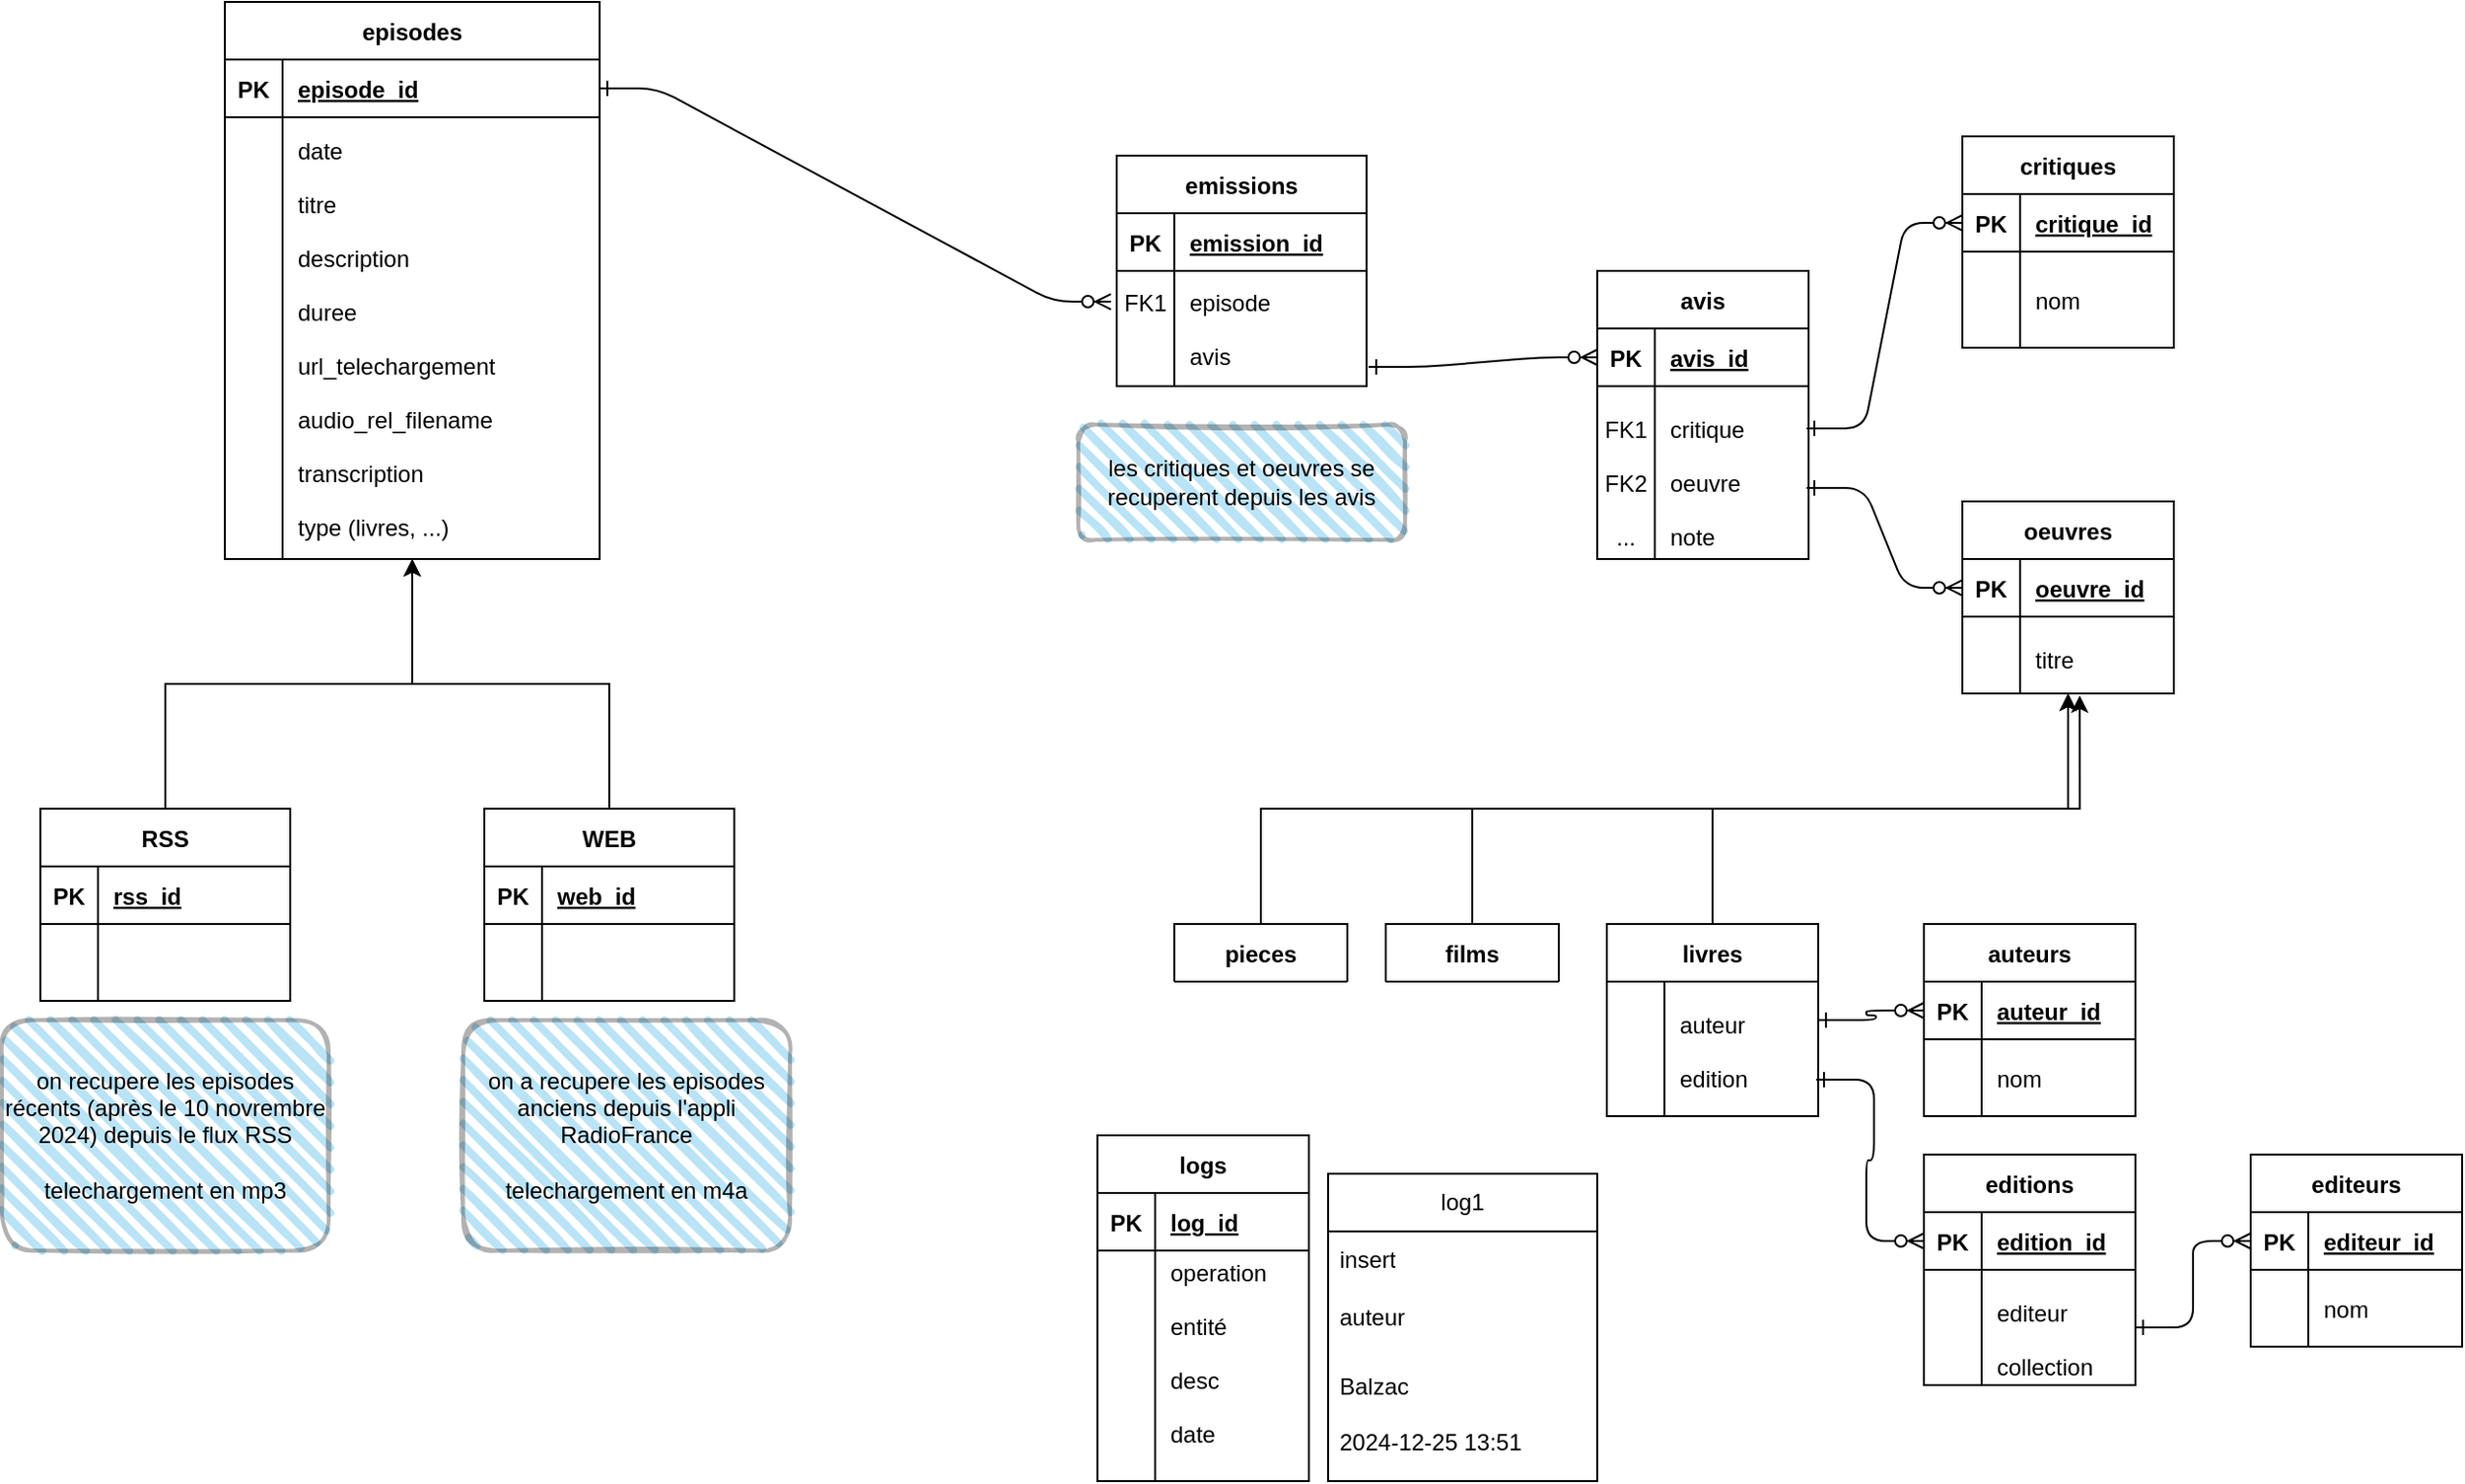 <mxfile version="26.0.5">
  <diagram id="R2lEEEUBdFMjLlhIrx00" name="Page-1">
    <mxGraphModel dx="2218" dy="924" grid="1" gridSize="10" guides="1" tooltips="1" connect="1" arrows="1" fold="1" page="1" pageScale="1" pageWidth="850" pageHeight="1100" math="0" shadow="0" extFonts="Permanent Marker^https://fonts.googleapis.com/css?family=Permanent+Marker">
      <root>
        <mxCell id="0" />
        <mxCell id="1" parent="0" />
        <mxCell id="pBmC4cjrBXADn1-BzcK7-1" value="emissions" style="shape=table;startSize=30;container=1;collapsible=1;childLayout=tableLayout;fixedRows=1;rowLines=0;fontStyle=1;align=center;resizeLast=1;" parent="1" vertex="1">
          <mxGeometry x="60" y="380" width="130" height="120" as="geometry">
            <mxRectangle x="140" y="500" width="90" height="30" as="alternateBounds" />
          </mxGeometry>
        </mxCell>
        <mxCell id="pBmC4cjrBXADn1-BzcK7-2" value="" style="shape=partialRectangle;collapsible=0;dropTarget=0;pointerEvents=0;fillColor=none;points=[[0,0.5],[1,0.5]];portConstraint=eastwest;top=0;left=0;right=0;bottom=1;" parent="pBmC4cjrBXADn1-BzcK7-1" vertex="1">
          <mxGeometry y="30" width="130" height="30" as="geometry" />
        </mxCell>
        <mxCell id="pBmC4cjrBXADn1-BzcK7-3" value="PK" style="shape=partialRectangle;overflow=hidden;connectable=0;fillColor=none;top=0;left=0;bottom=0;right=0;fontStyle=1;" parent="pBmC4cjrBXADn1-BzcK7-2" vertex="1">
          <mxGeometry width="30" height="30" as="geometry">
            <mxRectangle width="30" height="30" as="alternateBounds" />
          </mxGeometry>
        </mxCell>
        <mxCell id="pBmC4cjrBXADn1-BzcK7-4" value="emission_id" style="shape=partialRectangle;overflow=hidden;connectable=0;fillColor=none;top=0;left=0;bottom=0;right=0;align=left;spacingLeft=6;fontStyle=5;" parent="pBmC4cjrBXADn1-BzcK7-2" vertex="1">
          <mxGeometry x="30" width="100" height="30" as="geometry">
            <mxRectangle width="100" height="30" as="alternateBounds" />
          </mxGeometry>
        </mxCell>
        <mxCell id="pBmC4cjrBXADn1-BzcK7-5" value="" style="shape=partialRectangle;collapsible=0;dropTarget=0;pointerEvents=0;fillColor=none;points=[[0,0.5],[1,0.5]];portConstraint=eastwest;top=0;left=0;right=0;bottom=0;" parent="pBmC4cjrBXADn1-BzcK7-1" vertex="1">
          <mxGeometry y="60" width="130" height="60" as="geometry" />
        </mxCell>
        <mxCell id="pBmC4cjrBXADn1-BzcK7-6" value="FK1&#xa;&#xa;" style="shape=partialRectangle;overflow=hidden;connectable=0;fillColor=none;top=0;left=0;bottom=0;right=0;" parent="pBmC4cjrBXADn1-BzcK7-5" vertex="1">
          <mxGeometry width="30" height="60" as="geometry">
            <mxRectangle width="30" height="60" as="alternateBounds" />
          </mxGeometry>
        </mxCell>
        <mxCell id="pBmC4cjrBXADn1-BzcK7-7" value="episode&#xa;&#xa;avis" style="shape=partialRectangle;overflow=hidden;connectable=0;fillColor=none;top=0;left=0;bottom=0;right=0;align=left;spacingLeft=6;" parent="pBmC4cjrBXADn1-BzcK7-5" vertex="1">
          <mxGeometry x="30" width="100" height="60" as="geometry">
            <mxRectangle width="100" height="60" as="alternateBounds" />
          </mxGeometry>
        </mxCell>
        <mxCell id="pBmC4cjrBXADn1-BzcK7-8" value="oeuvres" style="shape=table;startSize=30;container=1;collapsible=1;childLayout=tableLayout;fixedRows=1;rowLines=0;fontStyle=1;align=center;resizeLast=1;" parent="1" vertex="1">
          <mxGeometry x="500" y="560" width="110" height="100" as="geometry">
            <mxRectangle x="140" y="500" width="90" height="30" as="alternateBounds" />
          </mxGeometry>
        </mxCell>
        <mxCell id="pBmC4cjrBXADn1-BzcK7-9" value="" style="shape=partialRectangle;collapsible=0;dropTarget=0;pointerEvents=0;fillColor=none;points=[[0,0.5],[1,0.5]];portConstraint=eastwest;top=0;left=0;right=0;bottom=1;" parent="pBmC4cjrBXADn1-BzcK7-8" vertex="1">
          <mxGeometry y="30" width="110" height="30" as="geometry" />
        </mxCell>
        <mxCell id="pBmC4cjrBXADn1-BzcK7-10" value="PK" style="shape=partialRectangle;overflow=hidden;connectable=0;fillColor=none;top=0;left=0;bottom=0;right=0;fontStyle=1;" parent="pBmC4cjrBXADn1-BzcK7-9" vertex="1">
          <mxGeometry width="30" height="30" as="geometry">
            <mxRectangle width="30" height="30" as="alternateBounds" />
          </mxGeometry>
        </mxCell>
        <mxCell id="pBmC4cjrBXADn1-BzcK7-11" value="oeuvre_id" style="shape=partialRectangle;overflow=hidden;connectable=0;fillColor=none;top=0;left=0;bottom=0;right=0;align=left;spacingLeft=6;fontStyle=5;" parent="pBmC4cjrBXADn1-BzcK7-9" vertex="1">
          <mxGeometry x="30" width="80" height="30" as="geometry">
            <mxRectangle width="80" height="30" as="alternateBounds" />
          </mxGeometry>
        </mxCell>
        <mxCell id="pBmC4cjrBXADn1-BzcK7-12" value="" style="shape=partialRectangle;collapsible=0;dropTarget=0;pointerEvents=0;fillColor=none;points=[[0,0.5],[1,0.5]];portConstraint=eastwest;top=0;left=0;right=0;bottom=0;" parent="pBmC4cjrBXADn1-BzcK7-8" vertex="1">
          <mxGeometry y="60" width="110" height="40" as="geometry" />
        </mxCell>
        <mxCell id="pBmC4cjrBXADn1-BzcK7-13" value="" style="shape=partialRectangle;overflow=hidden;connectable=0;fillColor=none;top=0;left=0;bottom=0;right=0;" parent="pBmC4cjrBXADn1-BzcK7-12" vertex="1">
          <mxGeometry width="30" height="40" as="geometry">
            <mxRectangle width="30" height="40" as="alternateBounds" />
          </mxGeometry>
        </mxCell>
        <mxCell id="pBmC4cjrBXADn1-BzcK7-14" value="&#xa;titre&#xa;&#xa;&#xa;" style="shape=partialRectangle;overflow=hidden;connectable=0;fillColor=none;top=0;left=0;bottom=0;right=0;align=left;spacingLeft=6;" parent="pBmC4cjrBXADn1-BzcK7-12" vertex="1">
          <mxGeometry x="30" width="80" height="40" as="geometry">
            <mxRectangle width="80" height="40" as="alternateBounds" />
          </mxGeometry>
        </mxCell>
        <mxCell id="pBmC4cjrBXADn1-BzcK7-18" value="critiques" style="shape=table;startSize=30;container=1;collapsible=1;childLayout=tableLayout;fixedRows=1;rowLines=0;fontStyle=1;align=center;resizeLast=1;" parent="1" vertex="1">
          <mxGeometry x="500" y="370" width="110" height="110" as="geometry">
            <mxRectangle x="140" y="500" width="90" height="30" as="alternateBounds" />
          </mxGeometry>
        </mxCell>
        <mxCell id="pBmC4cjrBXADn1-BzcK7-19" value="" style="shape=partialRectangle;collapsible=0;dropTarget=0;pointerEvents=0;fillColor=none;points=[[0,0.5],[1,0.5]];portConstraint=eastwest;top=0;left=0;right=0;bottom=1;" parent="pBmC4cjrBXADn1-BzcK7-18" vertex="1">
          <mxGeometry y="30" width="110" height="30" as="geometry" />
        </mxCell>
        <mxCell id="pBmC4cjrBXADn1-BzcK7-20" value="PK" style="shape=partialRectangle;overflow=hidden;connectable=0;fillColor=none;top=0;left=0;bottom=0;right=0;fontStyle=1;" parent="pBmC4cjrBXADn1-BzcK7-19" vertex="1">
          <mxGeometry width="30" height="30" as="geometry">
            <mxRectangle width="30" height="30" as="alternateBounds" />
          </mxGeometry>
        </mxCell>
        <mxCell id="pBmC4cjrBXADn1-BzcK7-21" value="critique_id" style="shape=partialRectangle;overflow=hidden;connectable=0;fillColor=none;top=0;left=0;bottom=0;right=0;align=left;spacingLeft=6;fontStyle=5;" parent="pBmC4cjrBXADn1-BzcK7-19" vertex="1">
          <mxGeometry x="30" width="80" height="30" as="geometry">
            <mxRectangle width="80" height="30" as="alternateBounds" />
          </mxGeometry>
        </mxCell>
        <mxCell id="pBmC4cjrBXADn1-BzcK7-22" value="" style="shape=partialRectangle;collapsible=0;dropTarget=0;pointerEvents=0;fillColor=none;points=[[0,0.5],[1,0.5]];portConstraint=eastwest;top=0;left=0;right=0;bottom=0;" parent="pBmC4cjrBXADn1-BzcK7-18" vertex="1">
          <mxGeometry y="60" width="110" height="50" as="geometry" />
        </mxCell>
        <mxCell id="pBmC4cjrBXADn1-BzcK7-23" value="" style="shape=partialRectangle;overflow=hidden;connectable=0;fillColor=none;top=0;left=0;bottom=0;right=0;" parent="pBmC4cjrBXADn1-BzcK7-22" vertex="1">
          <mxGeometry width="30" height="50" as="geometry">
            <mxRectangle width="30" height="50" as="alternateBounds" />
          </mxGeometry>
        </mxCell>
        <mxCell id="pBmC4cjrBXADn1-BzcK7-24" value="&#xa;nom&#xa;" style="shape=partialRectangle;overflow=hidden;connectable=0;fillColor=none;top=0;left=0;bottom=0;right=0;align=left;spacingLeft=6;" parent="pBmC4cjrBXADn1-BzcK7-22" vertex="1">
          <mxGeometry x="30" width="80" height="50" as="geometry">
            <mxRectangle width="80" height="50" as="alternateBounds" />
          </mxGeometry>
        </mxCell>
        <mxCell id="pBmC4cjrBXADn1-BzcK7-90" style="edgeStyle=orthogonalEdgeStyle;rounded=0;orthogonalLoop=1;jettySize=auto;html=1;entryX=0.5;entryY=1;entryDx=0;entryDy=0;exitX=0.5;exitY=0;exitDx=0;exitDy=0;" parent="1" source="pBmC4cjrBXADn1-BzcK7-26" target="pBmC4cjrBXADn1-BzcK7-8" edge="1">
          <mxGeometry relative="1" as="geometry">
            <mxPoint x="320" y="710" as="targetPoint" />
          </mxGeometry>
        </mxCell>
        <mxCell id="pBmC4cjrBXADn1-BzcK7-26" value="livres" style="shape=table;startSize=30;container=1;collapsible=1;childLayout=tableLayout;fixedRows=1;rowLines=0;fontStyle=1;align=center;resizeLast=1;" parent="1" vertex="1">
          <mxGeometry x="315" y="780" width="110" height="100" as="geometry">
            <mxRectangle x="140" y="500" width="90" height="30" as="alternateBounds" />
          </mxGeometry>
        </mxCell>
        <mxCell id="pBmC4cjrBXADn1-BzcK7-30" value="" style="shape=partialRectangle;collapsible=0;dropTarget=0;pointerEvents=0;fillColor=none;points=[[0,0.5],[1,0.5]];portConstraint=eastwest;top=0;left=0;right=0;bottom=0;" parent="pBmC4cjrBXADn1-BzcK7-26" vertex="1">
          <mxGeometry y="30" width="110" height="70" as="geometry" />
        </mxCell>
        <mxCell id="pBmC4cjrBXADn1-BzcK7-31" value="" style="shape=partialRectangle;overflow=hidden;connectable=0;fillColor=none;top=0;left=0;bottom=0;right=0;" parent="pBmC4cjrBXADn1-BzcK7-30" vertex="1">
          <mxGeometry width="30" height="70" as="geometry">
            <mxRectangle width="30" height="70" as="alternateBounds" />
          </mxGeometry>
        </mxCell>
        <mxCell id="pBmC4cjrBXADn1-BzcK7-32" value="&#xa;auteur&#xa;&#xa;edition&#xa;" style="shape=partialRectangle;overflow=hidden;connectable=0;fillColor=none;top=0;left=0;bottom=0;right=0;align=left;spacingLeft=6;" parent="pBmC4cjrBXADn1-BzcK7-30" vertex="1">
          <mxGeometry x="30" width="80" height="70" as="geometry">
            <mxRectangle width="80" height="70" as="alternateBounds" />
          </mxGeometry>
        </mxCell>
        <mxCell id="pBmC4cjrBXADn1-BzcK7-89" style="edgeStyle=orthogonalEdgeStyle;rounded=0;orthogonalLoop=1;jettySize=auto;html=1;exitX=0.5;exitY=0;exitDx=0;exitDy=0;entryX=0.5;entryY=1;entryDx=0;entryDy=0;" parent="1" source="pBmC4cjrBXADn1-BzcK7-33" target="pBmC4cjrBXADn1-BzcK7-8" edge="1">
          <mxGeometry relative="1" as="geometry">
            <mxPoint x="630" y="700" as="targetPoint" />
          </mxGeometry>
        </mxCell>
        <mxCell id="pBmC4cjrBXADn1-BzcK7-33" value="films" style="shape=table;startSize=30;container=1;collapsible=1;childLayout=tableLayout;fixedRows=1;rowLines=0;fontStyle=1;align=center;resizeLast=1;" parent="1" vertex="1" collapsed="1">
          <mxGeometry x="200" y="780" width="90" height="30" as="geometry">
            <mxRectangle x="150" y="710" width="140" height="100" as="alternateBounds" />
          </mxGeometry>
        </mxCell>
        <mxCell id="pBmC4cjrBXADn1-BzcK7-34" value="" style="shape=partialRectangle;collapsible=0;dropTarget=0;pointerEvents=0;fillColor=none;points=[[0,0.5],[1,0.5]];portConstraint=eastwest;top=0;left=0;right=0;bottom=0;" parent="pBmC4cjrBXADn1-BzcK7-33" vertex="1">
          <mxGeometry y="30" width="140" height="70" as="geometry" />
        </mxCell>
        <mxCell id="pBmC4cjrBXADn1-BzcK7-35" value="" style="shape=partialRectangle;overflow=hidden;connectable=0;fillColor=none;top=0;left=0;bottom=0;right=0;" parent="pBmC4cjrBXADn1-BzcK7-34" vertex="1">
          <mxGeometry width="30" height="70" as="geometry">
            <mxRectangle width="30" height="70" as="alternateBounds" />
          </mxGeometry>
        </mxCell>
        <mxCell id="pBmC4cjrBXADn1-BzcK7-36" value="&#xa;metteur en scene&#xa;&#xa;acteurs&#xa;" style="shape=partialRectangle;overflow=hidden;connectable=0;fillColor=none;top=0;left=0;bottom=0;right=0;align=left;spacingLeft=6;" parent="pBmC4cjrBXADn1-BzcK7-34" vertex="1">
          <mxGeometry x="30" width="110" height="70" as="geometry">
            <mxRectangle width="110" height="70" as="alternateBounds" />
          </mxGeometry>
        </mxCell>
        <mxCell id="pBmC4cjrBXADn1-BzcK7-37" value="pieces" style="shape=table;startSize=30;container=1;collapsible=1;childLayout=tableLayout;fixedRows=1;rowLines=0;fontStyle=1;align=center;resizeLast=1;" parent="1" vertex="1" collapsed="1">
          <mxGeometry x="90" y="780" width="90" height="30" as="geometry">
            <mxRectangle x="-10" y="710" width="140" height="100" as="alternateBounds" />
          </mxGeometry>
        </mxCell>
        <mxCell id="pBmC4cjrBXADn1-BzcK7-38" value="" style="shape=partialRectangle;collapsible=0;dropTarget=0;pointerEvents=0;fillColor=none;points=[[0,0.5],[1,0.5]];portConstraint=eastwest;top=0;left=0;right=0;bottom=0;" parent="pBmC4cjrBXADn1-BzcK7-37" vertex="1">
          <mxGeometry y="30" width="140" height="70" as="geometry" />
        </mxCell>
        <mxCell id="pBmC4cjrBXADn1-BzcK7-39" value="" style="shape=partialRectangle;overflow=hidden;connectable=0;fillColor=none;top=0;left=0;bottom=0;right=0;" parent="pBmC4cjrBXADn1-BzcK7-38" vertex="1">
          <mxGeometry width="30" height="70" as="geometry">
            <mxRectangle width="30" height="70" as="alternateBounds" />
          </mxGeometry>
        </mxCell>
        <mxCell id="pBmC4cjrBXADn1-BzcK7-40" value="&#xa;metteur en scene&#xa;&#xa;acteurs&#xa;" style="shape=partialRectangle;overflow=hidden;connectable=0;fillColor=none;top=0;left=0;bottom=0;right=0;align=left;spacingLeft=6;" parent="pBmC4cjrBXADn1-BzcK7-38" vertex="1">
          <mxGeometry x="30" width="110" height="70" as="geometry">
            <mxRectangle width="110" height="70" as="alternateBounds" />
          </mxGeometry>
        </mxCell>
        <mxCell id="pBmC4cjrBXADn1-BzcK7-48" value="auteurs" style="shape=table;startSize=30;container=1;collapsible=1;childLayout=tableLayout;fixedRows=1;rowLines=0;fontStyle=1;align=center;resizeLast=1;" parent="1" vertex="1">
          <mxGeometry x="480" y="780" width="110" height="100" as="geometry">
            <mxRectangle x="140" y="500" width="90" height="30" as="alternateBounds" />
          </mxGeometry>
        </mxCell>
        <mxCell id="pBmC4cjrBXADn1-BzcK7-49" value="" style="shape=partialRectangle;collapsible=0;dropTarget=0;pointerEvents=0;fillColor=none;points=[[0,0.5],[1,0.5]];portConstraint=eastwest;top=0;left=0;right=0;bottom=1;" parent="pBmC4cjrBXADn1-BzcK7-48" vertex="1">
          <mxGeometry y="30" width="110" height="30" as="geometry" />
        </mxCell>
        <mxCell id="pBmC4cjrBXADn1-BzcK7-50" value="PK" style="shape=partialRectangle;overflow=hidden;connectable=0;fillColor=none;top=0;left=0;bottom=0;right=0;fontStyle=1;" parent="pBmC4cjrBXADn1-BzcK7-49" vertex="1">
          <mxGeometry width="30" height="30" as="geometry">
            <mxRectangle width="30" height="30" as="alternateBounds" />
          </mxGeometry>
        </mxCell>
        <mxCell id="pBmC4cjrBXADn1-BzcK7-51" value="auteur_id" style="shape=partialRectangle;overflow=hidden;connectable=0;fillColor=none;top=0;left=0;bottom=0;right=0;align=left;spacingLeft=6;fontStyle=5;" parent="pBmC4cjrBXADn1-BzcK7-49" vertex="1">
          <mxGeometry x="30" width="80" height="30" as="geometry">
            <mxRectangle width="80" height="30" as="alternateBounds" />
          </mxGeometry>
        </mxCell>
        <mxCell id="pBmC4cjrBXADn1-BzcK7-52" value="" style="shape=partialRectangle;collapsible=0;dropTarget=0;pointerEvents=0;fillColor=none;points=[[0,0.5],[1,0.5]];portConstraint=eastwest;top=0;left=0;right=0;bottom=0;" parent="pBmC4cjrBXADn1-BzcK7-48" vertex="1">
          <mxGeometry y="60" width="110" height="40" as="geometry" />
        </mxCell>
        <mxCell id="pBmC4cjrBXADn1-BzcK7-53" value="" style="shape=partialRectangle;overflow=hidden;connectable=0;fillColor=none;top=0;left=0;bottom=0;right=0;" parent="pBmC4cjrBXADn1-BzcK7-52" vertex="1">
          <mxGeometry width="30" height="40" as="geometry">
            <mxRectangle width="30" height="40" as="alternateBounds" />
          </mxGeometry>
        </mxCell>
        <mxCell id="pBmC4cjrBXADn1-BzcK7-54" value="nom" style="shape=partialRectangle;overflow=hidden;connectable=0;fillColor=none;top=0;left=0;bottom=0;right=0;align=left;spacingLeft=6;" parent="pBmC4cjrBXADn1-BzcK7-52" vertex="1">
          <mxGeometry x="30" width="80" height="40" as="geometry">
            <mxRectangle width="80" height="40" as="alternateBounds" />
          </mxGeometry>
        </mxCell>
        <mxCell id="pBmC4cjrBXADn1-BzcK7-55" value="editeurs" style="shape=table;startSize=30;container=1;collapsible=1;childLayout=tableLayout;fixedRows=1;rowLines=0;fontStyle=1;align=center;resizeLast=1;" parent="1" vertex="1">
          <mxGeometry x="650" y="900" width="110" height="100" as="geometry">
            <mxRectangle x="140" y="500" width="90" height="30" as="alternateBounds" />
          </mxGeometry>
        </mxCell>
        <mxCell id="pBmC4cjrBXADn1-BzcK7-56" value="" style="shape=partialRectangle;collapsible=0;dropTarget=0;pointerEvents=0;fillColor=none;points=[[0,0.5],[1,0.5]];portConstraint=eastwest;top=0;left=0;right=0;bottom=1;" parent="pBmC4cjrBXADn1-BzcK7-55" vertex="1">
          <mxGeometry y="30" width="110" height="30" as="geometry" />
        </mxCell>
        <mxCell id="pBmC4cjrBXADn1-BzcK7-57" value="PK" style="shape=partialRectangle;overflow=hidden;connectable=0;fillColor=none;top=0;left=0;bottom=0;right=0;fontStyle=1;" parent="pBmC4cjrBXADn1-BzcK7-56" vertex="1">
          <mxGeometry width="30" height="30" as="geometry">
            <mxRectangle width="30" height="30" as="alternateBounds" />
          </mxGeometry>
        </mxCell>
        <mxCell id="pBmC4cjrBXADn1-BzcK7-58" value="editeur_id" style="shape=partialRectangle;overflow=hidden;connectable=0;fillColor=none;top=0;left=0;bottom=0;right=0;align=left;spacingLeft=6;fontStyle=5;" parent="pBmC4cjrBXADn1-BzcK7-56" vertex="1">
          <mxGeometry x="30" width="80" height="30" as="geometry">
            <mxRectangle width="80" height="30" as="alternateBounds" />
          </mxGeometry>
        </mxCell>
        <mxCell id="pBmC4cjrBXADn1-BzcK7-59" value="" style="shape=partialRectangle;collapsible=0;dropTarget=0;pointerEvents=0;fillColor=none;points=[[0,0.5],[1,0.5]];portConstraint=eastwest;top=0;left=0;right=0;bottom=0;" parent="pBmC4cjrBXADn1-BzcK7-55" vertex="1">
          <mxGeometry y="60" width="110" height="40" as="geometry" />
        </mxCell>
        <mxCell id="pBmC4cjrBXADn1-BzcK7-60" value="" style="shape=partialRectangle;overflow=hidden;connectable=0;fillColor=none;top=0;left=0;bottom=0;right=0;" parent="pBmC4cjrBXADn1-BzcK7-59" vertex="1">
          <mxGeometry width="30" height="40" as="geometry">
            <mxRectangle width="30" height="40" as="alternateBounds" />
          </mxGeometry>
        </mxCell>
        <mxCell id="pBmC4cjrBXADn1-BzcK7-61" value="nom" style="shape=partialRectangle;overflow=hidden;connectable=0;fillColor=none;top=0;left=0;bottom=0;right=0;align=left;spacingLeft=6;" parent="pBmC4cjrBXADn1-BzcK7-59" vertex="1">
          <mxGeometry x="30" width="80" height="40" as="geometry">
            <mxRectangle width="80" height="40" as="alternateBounds" />
          </mxGeometry>
        </mxCell>
        <mxCell id="pBmC4cjrBXADn1-BzcK7-62" value="editions" style="shape=table;startSize=30;container=1;collapsible=1;childLayout=tableLayout;fixedRows=1;rowLines=0;fontStyle=1;align=center;resizeLast=1;" parent="1" vertex="1">
          <mxGeometry x="480" y="900" width="110" height="120" as="geometry">
            <mxRectangle x="140" y="500" width="90" height="30" as="alternateBounds" />
          </mxGeometry>
        </mxCell>
        <mxCell id="pBmC4cjrBXADn1-BzcK7-63" value="" style="shape=partialRectangle;collapsible=0;dropTarget=0;pointerEvents=0;fillColor=none;points=[[0,0.5],[1,0.5]];portConstraint=eastwest;top=0;left=0;right=0;bottom=1;" parent="pBmC4cjrBXADn1-BzcK7-62" vertex="1">
          <mxGeometry y="30" width="110" height="30" as="geometry" />
        </mxCell>
        <mxCell id="pBmC4cjrBXADn1-BzcK7-64" value="PK" style="shape=partialRectangle;overflow=hidden;connectable=0;fillColor=none;top=0;left=0;bottom=0;right=0;fontStyle=1;" parent="pBmC4cjrBXADn1-BzcK7-63" vertex="1">
          <mxGeometry width="30" height="30" as="geometry">
            <mxRectangle width="30" height="30" as="alternateBounds" />
          </mxGeometry>
        </mxCell>
        <mxCell id="pBmC4cjrBXADn1-BzcK7-65" value="edition_id" style="shape=partialRectangle;overflow=hidden;connectable=0;fillColor=none;top=0;left=0;bottom=0;right=0;align=left;spacingLeft=6;fontStyle=5;" parent="pBmC4cjrBXADn1-BzcK7-63" vertex="1">
          <mxGeometry x="30" width="80" height="30" as="geometry">
            <mxRectangle width="80" height="30" as="alternateBounds" />
          </mxGeometry>
        </mxCell>
        <mxCell id="pBmC4cjrBXADn1-BzcK7-66" value="" style="shape=partialRectangle;collapsible=0;dropTarget=0;pointerEvents=0;fillColor=none;points=[[0,0.5],[1,0.5]];portConstraint=eastwest;top=0;left=0;right=0;bottom=0;" parent="pBmC4cjrBXADn1-BzcK7-62" vertex="1">
          <mxGeometry y="60" width="110" height="60" as="geometry" />
        </mxCell>
        <mxCell id="pBmC4cjrBXADn1-BzcK7-67" value="" style="shape=partialRectangle;overflow=hidden;connectable=0;fillColor=none;top=0;left=0;bottom=0;right=0;" parent="pBmC4cjrBXADn1-BzcK7-66" vertex="1">
          <mxGeometry width="30" height="60" as="geometry">
            <mxRectangle width="30" height="60" as="alternateBounds" />
          </mxGeometry>
        </mxCell>
        <mxCell id="pBmC4cjrBXADn1-BzcK7-68" value="&#xa;editeur&#xa;&#xa;collection&#xa;" style="shape=partialRectangle;overflow=hidden;connectable=0;fillColor=none;top=0;left=0;bottom=0;right=0;align=left;spacingLeft=6;" parent="pBmC4cjrBXADn1-BzcK7-66" vertex="1">
          <mxGeometry x="30" width="80" height="60" as="geometry">
            <mxRectangle width="80" height="60" as="alternateBounds" />
          </mxGeometry>
        </mxCell>
        <mxCell id="pBmC4cjrBXADn1-BzcK7-69" value="" style="edgeStyle=entityRelationEdgeStyle;endArrow=ERzeroToMany;startArrow=ERone;endFill=1;startFill=0;exitX=1;exitY=0.5;exitDx=0;exitDy=0;entryX=0;entryY=0.5;entryDx=0;entryDy=0;" parent="1" source="pBmC4cjrBXADn1-BzcK7-26" target="pBmC4cjrBXADn1-BzcK7-49" edge="1">
          <mxGeometry width="100" height="100" relative="1" as="geometry">
            <mxPoint x="535.5" y="715" as="sourcePoint" />
            <mxPoint x="614.5" y="660" as="targetPoint" />
          </mxGeometry>
        </mxCell>
        <mxCell id="pBmC4cjrBXADn1-BzcK7-70" value="" style="edgeStyle=entityRelationEdgeStyle;endArrow=ERzeroToMany;startArrow=ERone;endFill=1;startFill=0;exitX=0.991;exitY=0.729;exitDx=0;exitDy=0;entryX=0;entryY=0.5;entryDx=0;entryDy=0;exitPerimeter=0;" parent="1" source="pBmC4cjrBXADn1-BzcK7-30" target="pBmC4cjrBXADn1-BzcK7-63" edge="1">
          <mxGeometry width="100" height="100" relative="1" as="geometry">
            <mxPoint x="435" y="840" as="sourcePoint" />
            <mxPoint x="490" y="835" as="targetPoint" />
          </mxGeometry>
        </mxCell>
        <mxCell id="pBmC4cjrBXADn1-BzcK7-71" value="" style="edgeStyle=entityRelationEdgeStyle;endArrow=ERzeroToMany;startArrow=ERone;endFill=1;startFill=0;exitX=1;exitY=0.5;exitDx=0;exitDy=0;entryX=0;entryY=0.5;entryDx=0;entryDy=0;" parent="1" source="pBmC4cjrBXADn1-BzcK7-66" target="pBmC4cjrBXADn1-BzcK7-56" edge="1">
          <mxGeometry width="100" height="100" relative="1" as="geometry">
            <mxPoint x="594" y="980" as="sourcePoint" />
            <mxPoint x="650" y="1064" as="targetPoint" />
          </mxGeometry>
        </mxCell>
        <mxCell id="pBmC4cjrBXADn1-BzcK7-72" value="avis" style="shape=table;startSize=30;container=1;collapsible=1;childLayout=tableLayout;fixedRows=1;rowLines=0;fontStyle=1;align=center;resizeLast=1;" parent="1" vertex="1">
          <mxGeometry x="310" y="440" width="110" height="150" as="geometry">
            <mxRectangle x="140" y="500" width="90" height="30" as="alternateBounds" />
          </mxGeometry>
        </mxCell>
        <mxCell id="pBmC4cjrBXADn1-BzcK7-73" value="" style="shape=partialRectangle;collapsible=0;dropTarget=0;pointerEvents=0;fillColor=none;points=[[0,0.5],[1,0.5]];portConstraint=eastwest;top=0;left=0;right=0;bottom=1;" parent="pBmC4cjrBXADn1-BzcK7-72" vertex="1">
          <mxGeometry y="30" width="110" height="30" as="geometry" />
        </mxCell>
        <mxCell id="pBmC4cjrBXADn1-BzcK7-74" value="PK" style="shape=partialRectangle;overflow=hidden;connectable=0;fillColor=none;top=0;left=0;bottom=0;right=0;fontStyle=1;" parent="pBmC4cjrBXADn1-BzcK7-73" vertex="1">
          <mxGeometry width="30" height="30" as="geometry">
            <mxRectangle width="30" height="30" as="alternateBounds" />
          </mxGeometry>
        </mxCell>
        <mxCell id="pBmC4cjrBXADn1-BzcK7-75" value="avis_id" style="shape=partialRectangle;overflow=hidden;connectable=0;fillColor=none;top=0;left=0;bottom=0;right=0;align=left;spacingLeft=6;fontStyle=5;" parent="pBmC4cjrBXADn1-BzcK7-73" vertex="1">
          <mxGeometry x="30" width="80" height="30" as="geometry">
            <mxRectangle width="80" height="30" as="alternateBounds" />
          </mxGeometry>
        </mxCell>
        <mxCell id="pBmC4cjrBXADn1-BzcK7-76" value="" style="shape=partialRectangle;collapsible=0;dropTarget=0;pointerEvents=0;fillColor=none;points=[[0,0.5],[1,0.5]];portConstraint=eastwest;top=0;left=0;right=0;bottom=0;" parent="pBmC4cjrBXADn1-BzcK7-72" vertex="1">
          <mxGeometry y="60" width="110" height="90" as="geometry" />
        </mxCell>
        <mxCell id="pBmC4cjrBXADn1-BzcK7-77" value="&#xa;FK1&#xa;&#xa;FK2&#xa;  &#xa;...&#xa;&#xa;&#xa;" style="shape=partialRectangle;overflow=hidden;connectable=0;fillColor=none;top=0;left=0;bottom=0;right=0;" parent="pBmC4cjrBXADn1-BzcK7-76" vertex="1">
          <mxGeometry width="30" height="90" as="geometry">
            <mxRectangle width="30" height="90" as="alternateBounds" />
          </mxGeometry>
        </mxCell>
        <mxCell id="pBmC4cjrBXADn1-BzcK7-78" value="&#xa;critique&#xa;&#xa;oeuvre&#xa;&#xa;note&#xa;&#xa;" style="shape=partialRectangle;overflow=hidden;connectable=0;fillColor=none;top=0;left=0;bottom=0;right=0;align=left;spacingLeft=6;" parent="pBmC4cjrBXADn1-BzcK7-76" vertex="1">
          <mxGeometry x="30" width="80" height="90" as="geometry">
            <mxRectangle width="80" height="90" as="alternateBounds" />
          </mxGeometry>
        </mxCell>
        <mxCell id="pBmC4cjrBXADn1-BzcK7-79" value="" style="edgeStyle=entityRelationEdgeStyle;endArrow=ERzeroToMany;startArrow=ERone;endFill=1;startFill=0;exitX=1.008;exitY=0.833;exitDx=0;exitDy=0;exitPerimeter=0;entryX=0;entryY=0.5;entryDx=0;entryDy=0;" parent="1" source="pBmC4cjrBXADn1-BzcK7-5" target="pBmC4cjrBXADn1-BzcK7-73" edge="1">
          <mxGeometry width="100" height="100" relative="1" as="geometry">
            <mxPoint x="180" y="600" as="sourcePoint" />
            <mxPoint x="260" y="630" as="targetPoint" />
          </mxGeometry>
        </mxCell>
        <mxCell id="pBmC4cjrBXADn1-BzcK7-85" value="" style="edgeStyle=entityRelationEdgeStyle;endArrow=ERzeroToMany;startArrow=ERone;endFill=1;startFill=0;exitX=0.991;exitY=0.244;exitDx=0;exitDy=0;exitPerimeter=0;" parent="1" source="pBmC4cjrBXADn1-BzcK7-76" target="pBmC4cjrBXADn1-BzcK7-19" edge="1">
          <mxGeometry width="100" height="100" relative="1" as="geometry">
            <mxPoint x="430" y="520" as="sourcePoint" />
            <mxPoint x="720" y="350" as="targetPoint" />
          </mxGeometry>
        </mxCell>
        <mxCell id="pBmC4cjrBXADn1-BzcK7-86" value="" style="edgeStyle=entityRelationEdgeStyle;endArrow=ERzeroToMany;startArrow=ERone;endFill=1;startFill=0;entryX=0;entryY=0.5;entryDx=0;entryDy=0;exitX=0.991;exitY=0.589;exitDx=0;exitDy=0;exitPerimeter=0;" parent="1" source="pBmC4cjrBXADn1-BzcK7-76" target="pBmC4cjrBXADn1-BzcK7-9" edge="1">
          <mxGeometry width="100" height="100" relative="1" as="geometry">
            <mxPoint x="430" y="550" as="sourcePoint" />
            <mxPoint x="390" y="355" as="targetPoint" />
          </mxGeometry>
        </mxCell>
        <mxCell id="pBmC4cjrBXADn1-BzcK7-88" style="edgeStyle=orthogonalEdgeStyle;rounded=0;orthogonalLoop=1;jettySize=auto;html=1;entryX=0.555;entryY=1.025;entryDx=0;entryDy=0;entryPerimeter=0;" parent="1" source="pBmC4cjrBXADn1-BzcK7-37" target="pBmC4cjrBXADn1-BzcK7-12" edge="1">
          <mxGeometry relative="1" as="geometry" />
        </mxCell>
        <mxCell id="pBmC4cjrBXADn1-BzcK7-91" value="les critiques et oeuvres se recuperent depuis les avis" style="rounded=1;whiteSpace=wrap;html=1;strokeWidth=2;fillWeight=4;hachureGap=8;hachureAngle=45;fillColor=#1ba1e2;sketch=1;opacity=30;" parent="1" vertex="1">
          <mxGeometry x="40" y="520" width="170" height="60" as="geometry" />
        </mxCell>
        <mxCell id="M_gLSioJ_PlvUb5-02XM-1" value="logs" style="shape=table;startSize=30;container=1;collapsible=1;childLayout=tableLayout;fixedRows=1;rowLines=0;fontStyle=1;align=center;resizeLast=1;" parent="1" vertex="1">
          <mxGeometry x="50" y="890" width="110" height="180" as="geometry">
            <mxRectangle x="140" y="500" width="90" height="30" as="alternateBounds" />
          </mxGeometry>
        </mxCell>
        <mxCell id="M_gLSioJ_PlvUb5-02XM-2" value="" style="shape=partialRectangle;collapsible=0;dropTarget=0;pointerEvents=0;fillColor=none;points=[[0,0.5],[1,0.5]];portConstraint=eastwest;top=0;left=0;right=0;bottom=1;" parent="M_gLSioJ_PlvUb5-02XM-1" vertex="1">
          <mxGeometry y="30" width="110" height="30" as="geometry" />
        </mxCell>
        <mxCell id="M_gLSioJ_PlvUb5-02XM-3" value="PK" style="shape=partialRectangle;overflow=hidden;connectable=0;fillColor=none;top=0;left=0;bottom=0;right=0;fontStyle=1;" parent="M_gLSioJ_PlvUb5-02XM-2" vertex="1">
          <mxGeometry width="30" height="30" as="geometry">
            <mxRectangle width="30" height="30" as="alternateBounds" />
          </mxGeometry>
        </mxCell>
        <mxCell id="M_gLSioJ_PlvUb5-02XM-4" value="log_id" style="shape=partialRectangle;overflow=hidden;connectable=0;fillColor=none;top=0;left=0;bottom=0;right=0;align=left;spacingLeft=6;fontStyle=5;" parent="M_gLSioJ_PlvUb5-02XM-2" vertex="1">
          <mxGeometry x="30" width="80" height="30" as="geometry">
            <mxRectangle width="80" height="30" as="alternateBounds" />
          </mxGeometry>
        </mxCell>
        <mxCell id="M_gLSioJ_PlvUb5-02XM-5" value="" style="shape=partialRectangle;collapsible=0;dropTarget=0;pointerEvents=0;fillColor=none;points=[[0,0.5],[1,0.5]];portConstraint=eastwest;top=0;left=0;right=0;bottom=0;" parent="M_gLSioJ_PlvUb5-02XM-1" vertex="1">
          <mxGeometry y="60" width="110" height="120" as="geometry" />
        </mxCell>
        <mxCell id="M_gLSioJ_PlvUb5-02XM-6" value="" style="shape=partialRectangle;overflow=hidden;connectable=0;fillColor=none;top=0;left=0;bottom=0;right=0;" parent="M_gLSioJ_PlvUb5-02XM-5" vertex="1">
          <mxGeometry width="30" height="120" as="geometry">
            <mxRectangle width="30" height="120" as="alternateBounds" />
          </mxGeometry>
        </mxCell>
        <mxCell id="M_gLSioJ_PlvUb5-02XM-7" value="operation&#xa;&#xa;entité&#xa;&#xa;desc&#xa;&#xa;date&#xa;" style="shape=partialRectangle;overflow=hidden;connectable=0;fillColor=none;top=0;left=0;bottom=0;right=0;align=left;spacingLeft=6;" parent="M_gLSioJ_PlvUb5-02XM-5" vertex="1">
          <mxGeometry x="30" width="80" height="120" as="geometry">
            <mxRectangle width="80" height="120" as="alternateBounds" />
          </mxGeometry>
        </mxCell>
        <mxCell id="M_gLSioJ_PlvUb5-02XM-8" value="log1" style="swimlane;fontStyle=0;childLayout=stackLayout;horizontal=1;startSize=30;horizontalStack=0;resizeParent=1;resizeParentMax=0;resizeLast=0;collapsible=1;marginBottom=0;whiteSpace=wrap;html=1;" parent="1" vertex="1">
          <mxGeometry x="170" y="910" width="140" height="160" as="geometry" />
        </mxCell>
        <mxCell id="M_gLSioJ_PlvUb5-02XM-9" value="insert" style="text;strokeColor=none;fillColor=none;align=left;verticalAlign=middle;spacingLeft=4;spacingRight=4;overflow=hidden;points=[[0,0.5],[1,0.5]];portConstraint=eastwest;rotatable=0;whiteSpace=wrap;html=1;" parent="M_gLSioJ_PlvUb5-02XM-8" vertex="1">
          <mxGeometry y="30" width="140" height="30" as="geometry" />
        </mxCell>
        <mxCell id="M_gLSioJ_PlvUb5-02XM-10" value="auteur" style="text;strokeColor=none;fillColor=none;align=left;verticalAlign=middle;spacingLeft=4;spacingRight=4;overflow=hidden;points=[[0,0.5],[1,0.5]];portConstraint=eastwest;rotatable=0;whiteSpace=wrap;html=1;" parent="M_gLSioJ_PlvUb5-02XM-8" vertex="1">
          <mxGeometry y="60" width="140" height="30" as="geometry" />
        </mxCell>
        <mxCell id="M_gLSioJ_PlvUb5-02XM-11" value="&lt;div&gt;Balzac&lt;/div&gt;&lt;div&gt;&lt;br&gt;&lt;/div&gt;&lt;div&gt;2024-12-25 13:51&lt;br&gt;&lt;/div&gt;" style="text;strokeColor=none;fillColor=none;align=left;verticalAlign=middle;spacingLeft=4;spacingRight=4;overflow=hidden;points=[[0,0.5],[1,0.5]];portConstraint=eastwest;rotatable=0;whiteSpace=wrap;html=1;" parent="M_gLSioJ_PlvUb5-02XM-8" vertex="1">
          <mxGeometry y="90" width="140" height="70" as="geometry" />
        </mxCell>
        <mxCell id="5uIodghQAeOJwj62K1ie-1" value="episodes" style="shape=table;startSize=30;container=1;collapsible=1;childLayout=tableLayout;fixedRows=1;rowLines=0;fontStyle=1;align=center;resizeLast=1;" parent="1" vertex="1">
          <mxGeometry x="-404" y="300" width="195" height="290" as="geometry">
            <mxRectangle x="140" y="500" width="90" height="30" as="alternateBounds" />
          </mxGeometry>
        </mxCell>
        <mxCell id="5uIodghQAeOJwj62K1ie-2" value="" style="shape=partialRectangle;collapsible=0;dropTarget=0;pointerEvents=0;fillColor=none;points=[[0,0.5],[1,0.5]];portConstraint=eastwest;top=0;left=0;right=0;bottom=1;" parent="5uIodghQAeOJwj62K1ie-1" vertex="1">
          <mxGeometry y="30" width="195" height="30" as="geometry" />
        </mxCell>
        <mxCell id="5uIodghQAeOJwj62K1ie-3" value="PK" style="shape=partialRectangle;overflow=hidden;connectable=0;fillColor=none;top=0;left=0;bottom=0;right=0;fontStyle=1;" parent="5uIodghQAeOJwj62K1ie-2" vertex="1">
          <mxGeometry width="30" height="30" as="geometry">
            <mxRectangle width="30" height="30" as="alternateBounds" />
          </mxGeometry>
        </mxCell>
        <mxCell id="5uIodghQAeOJwj62K1ie-4" value="episode_id" style="shape=partialRectangle;overflow=hidden;connectable=0;fillColor=none;top=0;left=0;bottom=0;right=0;align=left;spacingLeft=6;fontStyle=5;" parent="5uIodghQAeOJwj62K1ie-2" vertex="1">
          <mxGeometry x="30" width="165" height="30" as="geometry">
            <mxRectangle width="165" height="30" as="alternateBounds" />
          </mxGeometry>
        </mxCell>
        <mxCell id="5uIodghQAeOJwj62K1ie-5" value="" style="shape=partialRectangle;collapsible=0;dropTarget=0;pointerEvents=0;fillColor=none;points=[[0,0.5],[1,0.5]];portConstraint=eastwest;top=0;left=0;right=0;bottom=0;" parent="5uIodghQAeOJwj62K1ie-1" vertex="1">
          <mxGeometry y="60" width="195" height="230" as="geometry" />
        </mxCell>
        <mxCell id="5uIodghQAeOJwj62K1ie-6" value="" style="shape=partialRectangle;overflow=hidden;connectable=0;fillColor=none;top=0;left=0;bottom=0;right=0;" parent="5uIodghQAeOJwj62K1ie-5" vertex="1">
          <mxGeometry width="30" height="230" as="geometry">
            <mxRectangle width="30" height="230" as="alternateBounds" />
          </mxGeometry>
        </mxCell>
        <mxCell id="5uIodghQAeOJwj62K1ie-7" value="date&#xa;&#xa;titre&#xa;&#xa;description&#xa;&#xa;duree&#xa;&#xa;url_telechargement&#xa;&#xa;audio_rel_filename&#xa;&#xa;transcription&#xa;&#xa;type (livres, ...)" style="shape=partialRectangle;overflow=hidden;connectable=0;fillColor=none;top=0;left=0;bottom=0;right=0;align=left;spacingLeft=6;" parent="5uIodghQAeOJwj62K1ie-5" vertex="1">
          <mxGeometry x="30" width="165" height="230" as="geometry">
            <mxRectangle width="165" height="230" as="alternateBounds" />
          </mxGeometry>
        </mxCell>
        <mxCell id="5uIodghQAeOJwj62K1ie-8" value="RSS" style="shape=table;startSize=30;container=1;collapsible=1;childLayout=tableLayout;fixedRows=1;rowLines=0;fontStyle=1;align=center;resizeLast=1;" parent="1" vertex="1">
          <mxGeometry x="-500" y="720" width="130" height="100" as="geometry">
            <mxRectangle x="140" y="500" width="90" height="30" as="alternateBounds" />
          </mxGeometry>
        </mxCell>
        <mxCell id="5uIodghQAeOJwj62K1ie-9" value="" style="shape=partialRectangle;collapsible=0;dropTarget=0;pointerEvents=0;fillColor=none;points=[[0,0.5],[1,0.5]];portConstraint=eastwest;top=0;left=0;right=0;bottom=1;" parent="5uIodghQAeOJwj62K1ie-8" vertex="1">
          <mxGeometry y="30" width="130" height="30" as="geometry" />
        </mxCell>
        <mxCell id="5uIodghQAeOJwj62K1ie-10" value="PK" style="shape=partialRectangle;overflow=hidden;connectable=0;fillColor=none;top=0;left=0;bottom=0;right=0;fontStyle=1;" parent="5uIodghQAeOJwj62K1ie-9" vertex="1">
          <mxGeometry width="30" height="30" as="geometry">
            <mxRectangle width="30" height="30" as="alternateBounds" />
          </mxGeometry>
        </mxCell>
        <mxCell id="5uIodghQAeOJwj62K1ie-11" value="rss_id" style="shape=partialRectangle;overflow=hidden;connectable=0;fillColor=none;top=0;left=0;bottom=0;right=0;align=left;spacingLeft=6;fontStyle=5;" parent="5uIodghQAeOJwj62K1ie-9" vertex="1">
          <mxGeometry x="30" width="100" height="30" as="geometry">
            <mxRectangle width="100" height="30" as="alternateBounds" />
          </mxGeometry>
        </mxCell>
        <mxCell id="5uIodghQAeOJwj62K1ie-12" value="" style="shape=partialRectangle;collapsible=0;dropTarget=0;pointerEvents=0;fillColor=none;points=[[0,0.5],[1,0.5]];portConstraint=eastwest;top=0;left=0;right=0;bottom=0;" parent="5uIodghQAeOJwj62K1ie-8" vertex="1">
          <mxGeometry y="60" width="130" height="40" as="geometry" />
        </mxCell>
        <mxCell id="5uIodghQAeOJwj62K1ie-13" value="" style="shape=partialRectangle;overflow=hidden;connectable=0;fillColor=none;top=0;left=0;bottom=0;right=0;" parent="5uIodghQAeOJwj62K1ie-12" vertex="1">
          <mxGeometry width="30" height="40" as="geometry">
            <mxRectangle width="30" height="40" as="alternateBounds" />
          </mxGeometry>
        </mxCell>
        <mxCell id="5uIodghQAeOJwj62K1ie-14" value="" style="shape=partialRectangle;overflow=hidden;connectable=0;fillColor=none;top=0;left=0;bottom=0;right=0;align=left;spacingLeft=6;" parent="5uIodghQAeOJwj62K1ie-12" vertex="1">
          <mxGeometry x="30" width="100" height="40" as="geometry">
            <mxRectangle width="100" height="40" as="alternateBounds" />
          </mxGeometry>
        </mxCell>
        <mxCell id="5uIodghQAeOJwj62K1ie-15" style="edgeStyle=orthogonalEdgeStyle;rounded=0;orthogonalLoop=1;jettySize=auto;html=1;entryX=0.5;entryY=1;entryDx=0;entryDy=0;entryPerimeter=0;" parent="1" source="5uIodghQAeOJwj62K1ie-8" target="5uIodghQAeOJwj62K1ie-5" edge="1">
          <mxGeometry relative="1" as="geometry" />
        </mxCell>
        <mxCell id="5uIodghQAeOJwj62K1ie-16" value="WEB" style="shape=table;startSize=30;container=1;collapsible=1;childLayout=tableLayout;fixedRows=1;rowLines=0;fontStyle=1;align=center;resizeLast=1;" parent="1" vertex="1">
          <mxGeometry x="-269" y="720" width="130" height="100" as="geometry">
            <mxRectangle x="140" y="500" width="90" height="30" as="alternateBounds" />
          </mxGeometry>
        </mxCell>
        <mxCell id="5uIodghQAeOJwj62K1ie-17" value="" style="shape=partialRectangle;collapsible=0;dropTarget=0;pointerEvents=0;fillColor=none;points=[[0,0.5],[1,0.5]];portConstraint=eastwest;top=0;left=0;right=0;bottom=1;" parent="5uIodghQAeOJwj62K1ie-16" vertex="1">
          <mxGeometry y="30" width="130" height="30" as="geometry" />
        </mxCell>
        <mxCell id="5uIodghQAeOJwj62K1ie-18" value="PK" style="shape=partialRectangle;overflow=hidden;connectable=0;fillColor=none;top=0;left=0;bottom=0;right=0;fontStyle=1;" parent="5uIodghQAeOJwj62K1ie-17" vertex="1">
          <mxGeometry width="30" height="30" as="geometry">
            <mxRectangle width="30" height="30" as="alternateBounds" />
          </mxGeometry>
        </mxCell>
        <mxCell id="5uIodghQAeOJwj62K1ie-19" value="web_id" style="shape=partialRectangle;overflow=hidden;connectable=0;fillColor=none;top=0;left=0;bottom=0;right=0;align=left;spacingLeft=6;fontStyle=5;" parent="5uIodghQAeOJwj62K1ie-17" vertex="1">
          <mxGeometry x="30" width="100" height="30" as="geometry">
            <mxRectangle width="100" height="30" as="alternateBounds" />
          </mxGeometry>
        </mxCell>
        <mxCell id="5uIodghQAeOJwj62K1ie-20" value="" style="shape=partialRectangle;collapsible=0;dropTarget=0;pointerEvents=0;fillColor=none;points=[[0,0.5],[1,0.5]];portConstraint=eastwest;top=0;left=0;right=0;bottom=0;" parent="5uIodghQAeOJwj62K1ie-16" vertex="1">
          <mxGeometry y="60" width="130" height="40" as="geometry" />
        </mxCell>
        <mxCell id="5uIodghQAeOJwj62K1ie-21" value="" style="shape=partialRectangle;overflow=hidden;connectable=0;fillColor=none;top=0;left=0;bottom=0;right=0;" parent="5uIodghQAeOJwj62K1ie-20" vertex="1">
          <mxGeometry width="30" height="40" as="geometry">
            <mxRectangle width="30" height="40" as="alternateBounds" />
          </mxGeometry>
        </mxCell>
        <mxCell id="5uIodghQAeOJwj62K1ie-22" value="" style="shape=partialRectangle;overflow=hidden;connectable=0;fillColor=none;top=0;left=0;bottom=0;right=0;align=left;spacingLeft=6;" parent="5uIodghQAeOJwj62K1ie-20" vertex="1">
          <mxGeometry x="30" width="100" height="40" as="geometry">
            <mxRectangle width="100" height="40" as="alternateBounds" />
          </mxGeometry>
        </mxCell>
        <mxCell id="5uIodghQAeOJwj62K1ie-23" style="edgeStyle=orthogonalEdgeStyle;rounded=0;orthogonalLoop=1;jettySize=auto;html=1;entryX=0.5;entryY=1;entryDx=0;entryDy=0;entryPerimeter=0;" parent="1" source="5uIodghQAeOJwj62K1ie-16" target="5uIodghQAeOJwj62K1ie-5" edge="1">
          <mxGeometry relative="1" as="geometry" />
        </mxCell>
        <mxCell id="5uIodghQAeOJwj62K1ie-24" value="&lt;div&gt;on recupere les episodes récents (après le 10 novrembre 2024) depuis le flux RSS&lt;/div&gt;&lt;div&gt;&lt;br&gt;&lt;/div&gt;telechargement en mp3" style="rounded=1;whiteSpace=wrap;html=1;strokeWidth=2;fillWeight=4;hachureGap=8;hachureAngle=45;fillColor=#1ba1e2;sketch=1;opacity=30;" parent="1" vertex="1">
          <mxGeometry x="-520" y="830" width="170" height="120" as="geometry" />
        </mxCell>
        <mxCell id="5uIodghQAeOJwj62K1ie-25" value="&lt;div&gt;on a recupere les episodes anciens depuis l&#39;appli RadioFrance &lt;br&gt;&lt;/div&gt;&lt;div&gt;&lt;br&gt;&lt;/div&gt;&lt;div&gt;telechargement en m4a&lt;br&gt;&lt;/div&gt;" style="rounded=1;whiteSpace=wrap;html=1;strokeWidth=2;fillWeight=4;hachureGap=8;hachureAngle=45;fillColor=#1ba1e2;sketch=1;opacity=30;" parent="1" vertex="1">
          <mxGeometry x="-280" y="830" width="170" height="120" as="geometry" />
        </mxCell>
        <mxCell id="5uIodghQAeOJwj62K1ie-26" value="" style="edgeStyle=entityRelationEdgeStyle;endArrow=ERzeroToMany;startArrow=ERone;endFill=1;startFill=0;exitX=1;exitY=0.5;exitDx=0;exitDy=0;entryX=-0.023;entryY=0.267;entryDx=0;entryDy=0;entryPerimeter=0;" parent="1" source="5uIodghQAeOJwj62K1ie-2" target="pBmC4cjrBXADn1-BzcK7-5" edge="1">
          <mxGeometry width="100" height="100" relative="1" as="geometry">
            <mxPoint x="-160" y="455" as="sourcePoint" />
            <mxPoint x="-41" y="450" as="targetPoint" />
          </mxGeometry>
        </mxCell>
      </root>
    </mxGraphModel>
  </diagram>
</mxfile>
